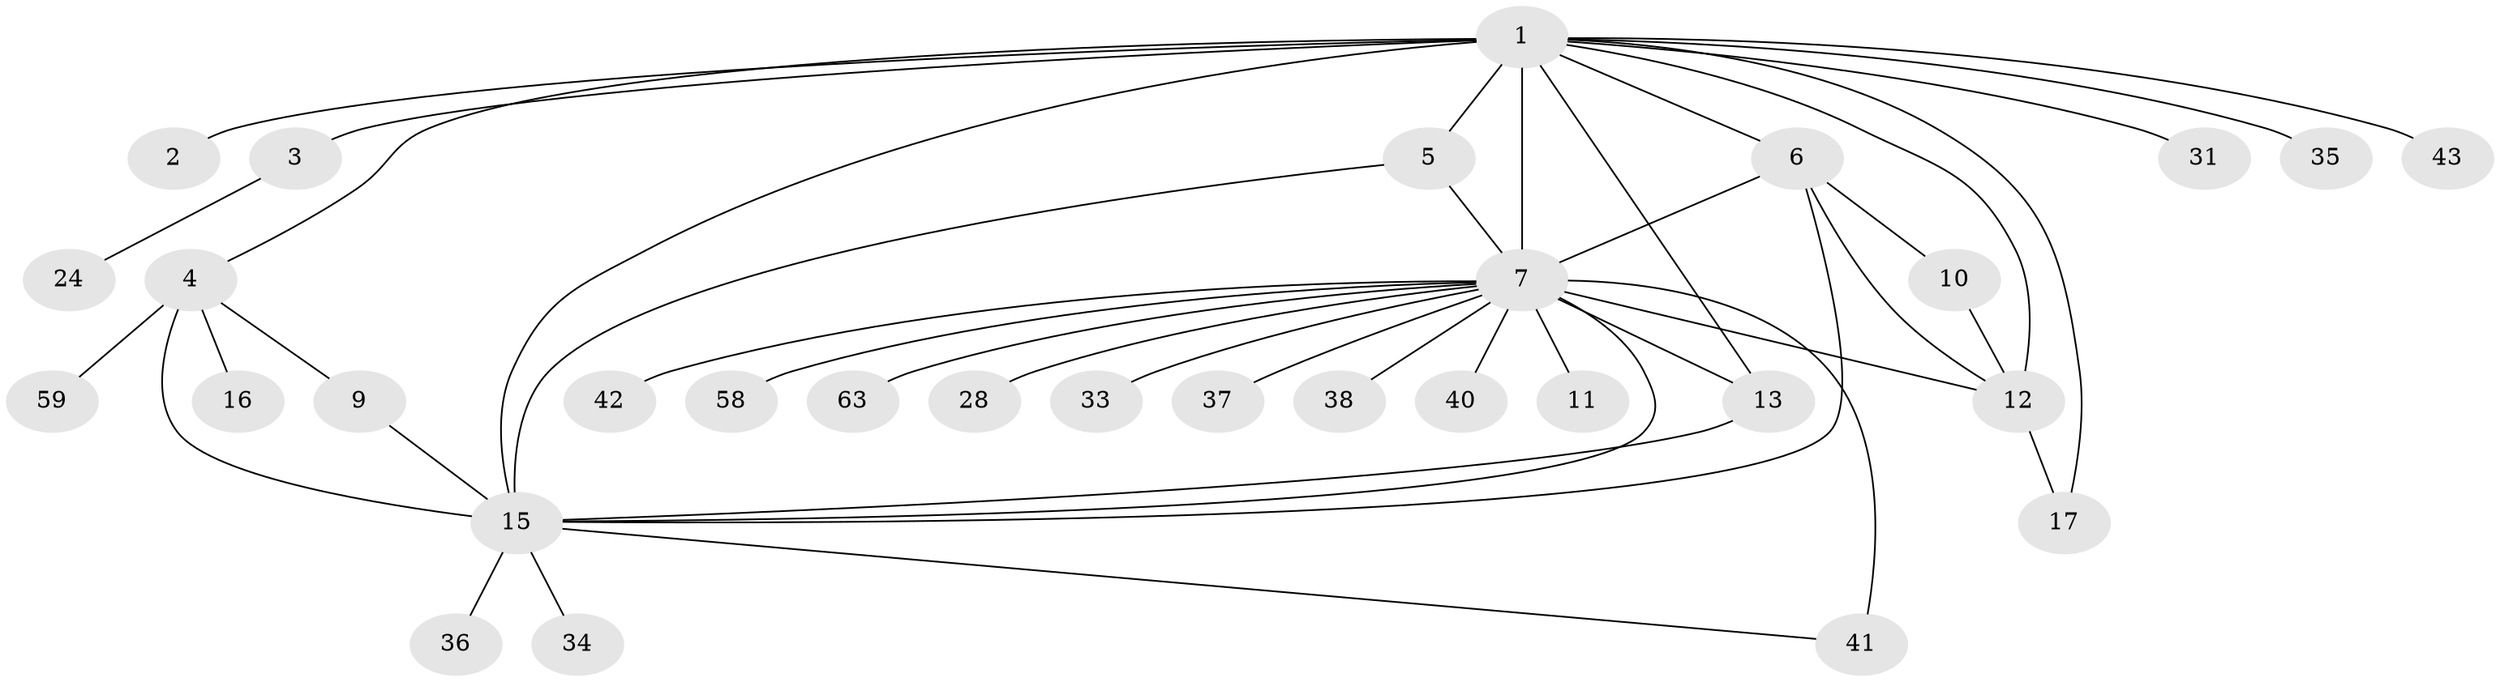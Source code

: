 // original degree distribution, {17: 0.01282051282051282, 2: 0.19230769230769232, 6: 0.01282051282051282, 4: 0.01282051282051282, 5: 0.08974358974358974, 19: 0.01282051282051282, 3: 0.15384615384615385, 1: 0.48717948717948717, 9: 0.01282051282051282, 12: 0.01282051282051282}
// Generated by graph-tools (version 1.1) at 2025/18/03/04/25 18:18:20]
// undirected, 31 vertices, 44 edges
graph export_dot {
graph [start="1"]
  node [color=gray90,style=filled];
  1;
  2 [super="+45"];
  3;
  4 [super="+29"];
  5 [super="+64"];
  6 [super="+46+14"];
  7 [super="+23+30+49+8"];
  9 [super="+39"];
  10 [super="+21"];
  11;
  12 [super="+75+56+18"];
  13 [super="+76+25"];
  15 [super="+32+73+20+22+26+19"];
  16 [super="+57+50"];
  17 [super="+67"];
  24;
  28;
  31;
  33;
  34;
  35;
  36;
  37;
  38 [super="+60+51"];
  40;
  41;
  42;
  43;
  58;
  59;
  63;
  1 -- 2 [weight=2];
  1 -- 3;
  1 -- 4;
  1 -- 5;
  1 -- 6;
  1 -- 7 [weight=2];
  1 -- 12;
  1 -- 13;
  1 -- 17;
  1 -- 31;
  1 -- 35;
  1 -- 43;
  1 -- 15 [weight=3];
  3 -- 24;
  4 -- 9;
  4 -- 16;
  4 -- 59;
  4 -- 15 [weight=3];
  5 -- 15;
  5 -- 7;
  6 -- 7;
  6 -- 10;
  6 -- 15;
  6 -- 12;
  7 -- 11;
  7 -- 13;
  7 -- 33;
  7 -- 37;
  7 -- 38;
  7 -- 40;
  7 -- 41 [weight=2];
  7 -- 42;
  7 -- 58;
  7 -- 63;
  7 -- 15 [weight=3];
  7 -- 28;
  7 -- 12;
  9 -- 15;
  10 -- 12;
  12 -- 17;
  13 -- 15 [weight=2];
  15 -- 41;
  15 -- 34;
  15 -- 36;
}

